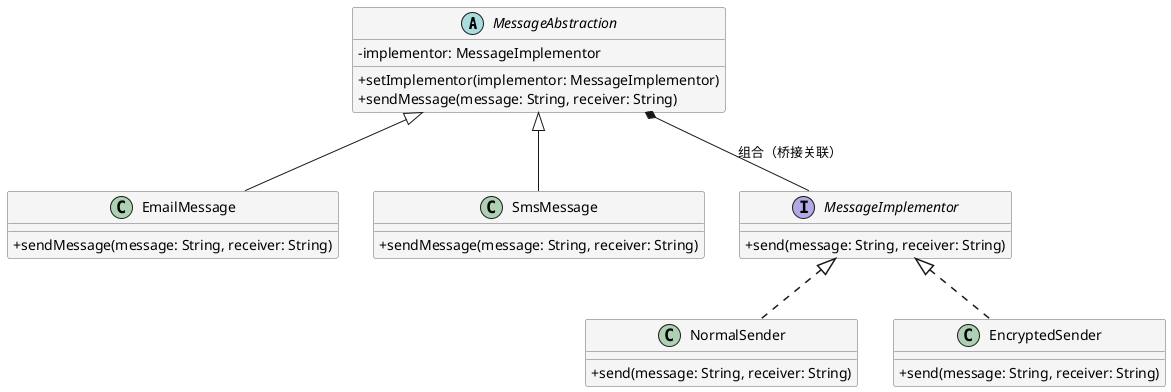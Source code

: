 @startuml 桥接模式类图
' 定义抽象部分（Abstraction）
abstract class MessageAbstraction {
    - implementor: MessageImplementor
    + setImplementor(implementor: MessageImplementor)
    + sendMessage(message: String, receiver: String)
}

class EmailMessage {
    + sendMessage(message: String, receiver: String)
}

class SmsMessage {
    + sendMessage(message: String, receiver: String)
}

' 定义实现部分（Implementor）
interface MessageImplementor {
    + send(message: String, receiver: String)
}

class NormalSender {
    + send(message: String, receiver: String)
}

class EncryptedSender {
    + send(message: String, receiver: String)
}

' 关系定义
MessageAbstraction <|-- EmailMessage
MessageAbstraction <|-- SmsMessage
MessageImplementor <|.. NormalSender
MessageImplementor <|.. EncryptedSender
MessageAbstraction *-- MessageImplementor : 组合（桥接关联）

' 美化设置
skinparam classAttributeIconSize 0
skinparam classBackgroundColor #F5F5F5
skinparam interfaceBackgroundColor #E0F8F7
skinparam abstractClassBackgroundColor #FFF3B0
skinparam classBorderColor #666666
skinparam arrowThickness 1.5
@enduml